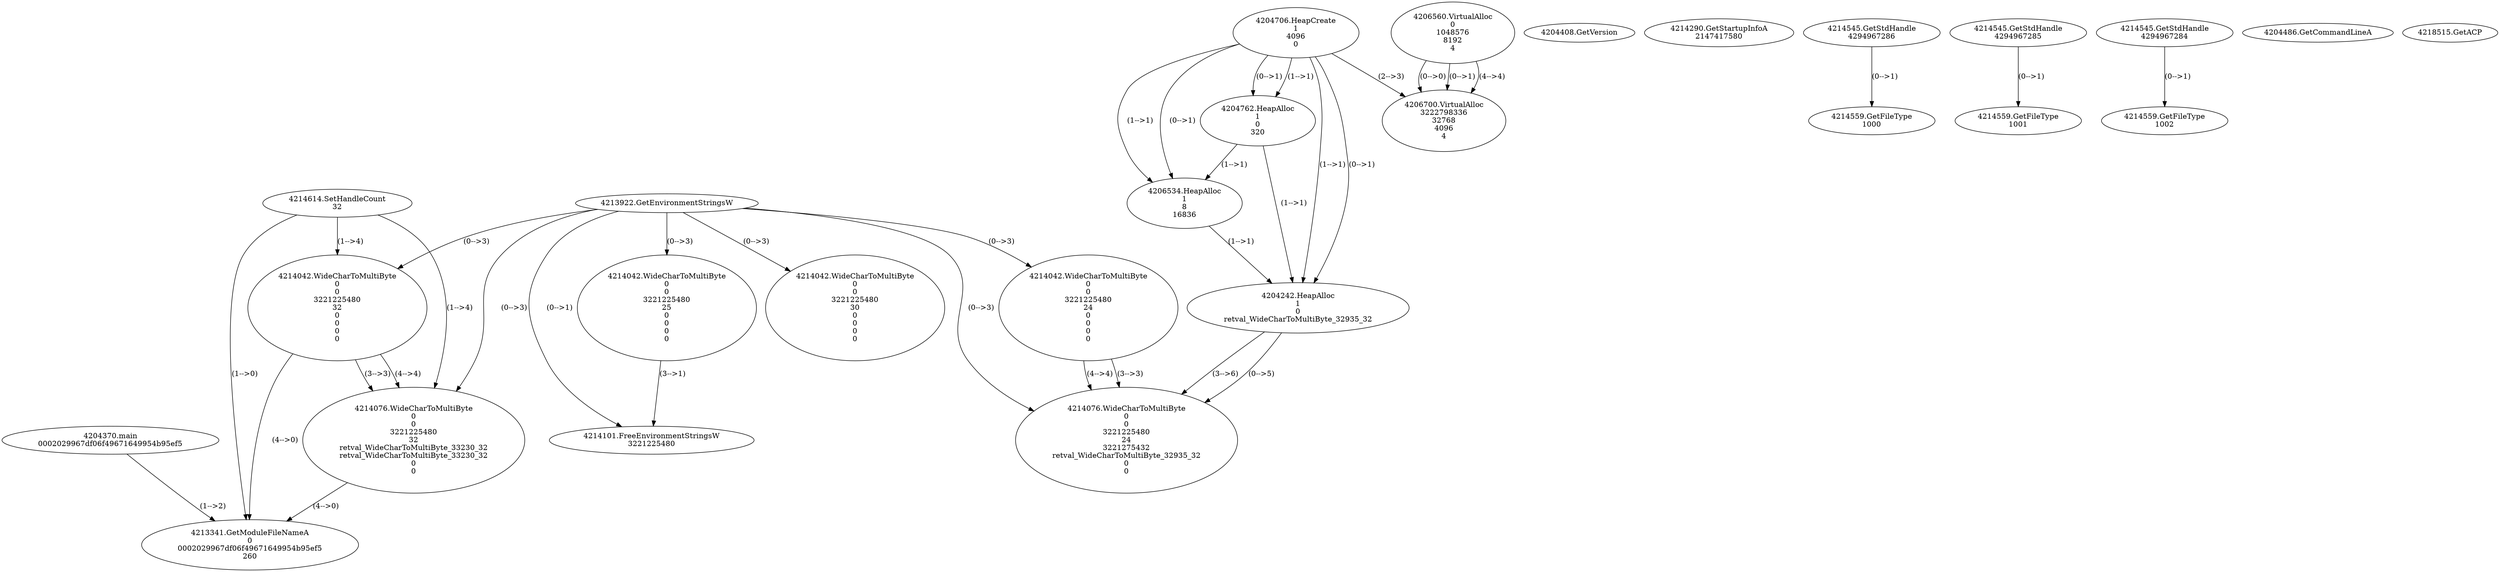 // Global SCDG with merge call
digraph {
	0 [label="4204370.main
0002029967df06f49671649954b95ef5"]
	1 [label="4204408.GetVersion
"]
	2 [label="4204706.HeapCreate
1
4096
0"]
	3 [label="4204762.HeapAlloc
1
0
320"]
	2 -> 3 [label="(1-->1)"]
	2 -> 3 [label="(0-->1)"]
	4 [label="4206534.HeapAlloc
1
8
16836"]
	2 -> 4 [label="(1-->1)"]
	2 -> 4 [label="(0-->1)"]
	3 -> 4 [label="(1-->1)"]
	5 [label="4206560.VirtualAlloc
0
1048576
8192
4"]
	6 [label="4206700.VirtualAlloc
3222798336
32768
4096
4"]
	5 -> 6 [label="(0-->1)"]
	2 -> 6 [label="(2-->3)"]
	5 -> 6 [label="(4-->4)"]
	5 -> 6 [label="(0-->0)"]
	7 [label="4214290.GetStartupInfoA
2147417580"]
	8 [label="4214545.GetStdHandle
4294967286"]
	9 [label="4214559.GetFileType
1000"]
	8 -> 9 [label="(0-->1)"]
	10 [label="4214545.GetStdHandle
4294967285"]
	11 [label="4214559.GetFileType
1001"]
	10 -> 11 [label="(0-->1)"]
	12 [label="4214545.GetStdHandle
4294967284"]
	13 [label="4214559.GetFileType
1002"]
	12 -> 13 [label="(0-->1)"]
	14 [label="4214614.SetHandleCount
32"]
	15 [label="4204486.GetCommandLineA
"]
	16 [label="4213922.GetEnvironmentStringsW
"]
	17 [label="4214042.WideCharToMultiByte
0
0
3221225480
25
0
0
0
0"]
	16 -> 17 [label="(0-->3)"]
	18 [label="4214101.FreeEnvironmentStringsW
3221225480"]
	16 -> 18 [label="(0-->1)"]
	17 -> 18 [label="(3-->1)"]
	19 [label="4218515.GetACP
"]
	20 [label="4214042.WideCharToMultiByte
0
0
3221225480
32
0
0
0
0"]
	16 -> 20 [label="(0-->3)"]
	14 -> 20 [label="(1-->4)"]
	21 [label="4214076.WideCharToMultiByte
0
0
3221225480
32
retval_WideCharToMultiByte_33230_32
retval_WideCharToMultiByte_33230_32
0
0"]
	16 -> 21 [label="(0-->3)"]
	20 -> 21 [label="(3-->3)"]
	14 -> 21 [label="(1-->4)"]
	20 -> 21 [label="(4-->4)"]
	22 [label="4213341.GetModuleFileNameA
0
0002029967df06f49671649954b95ef5
260"]
	0 -> 22 [label="(1-->2)"]
	14 -> 22 [label="(1-->0)"]
	20 -> 22 [label="(4-->0)"]
	21 -> 22 [label="(4-->0)"]
	23 [label="4214042.WideCharToMultiByte
0
0
3221225480
30
0
0
0
0"]
	16 -> 23 [label="(0-->3)"]
	24 [label="4214042.WideCharToMultiByte
0
0
3221225480
24
0
0
0
0"]
	16 -> 24 [label="(0-->3)"]
	25 [label="4204242.HeapAlloc
1
0
retval_WideCharToMultiByte_32935_32"]
	2 -> 25 [label="(1-->1)"]
	2 -> 25 [label="(0-->1)"]
	3 -> 25 [label="(1-->1)"]
	4 -> 25 [label="(1-->1)"]
	26 [label="4214076.WideCharToMultiByte
0
0
3221225480
24
3221275432
retval_WideCharToMultiByte_32935_32
0
0"]
	16 -> 26 [label="(0-->3)"]
	24 -> 26 [label="(3-->3)"]
	24 -> 26 [label="(4-->4)"]
	25 -> 26 [label="(0-->5)"]
	25 -> 26 [label="(3-->6)"]
}

